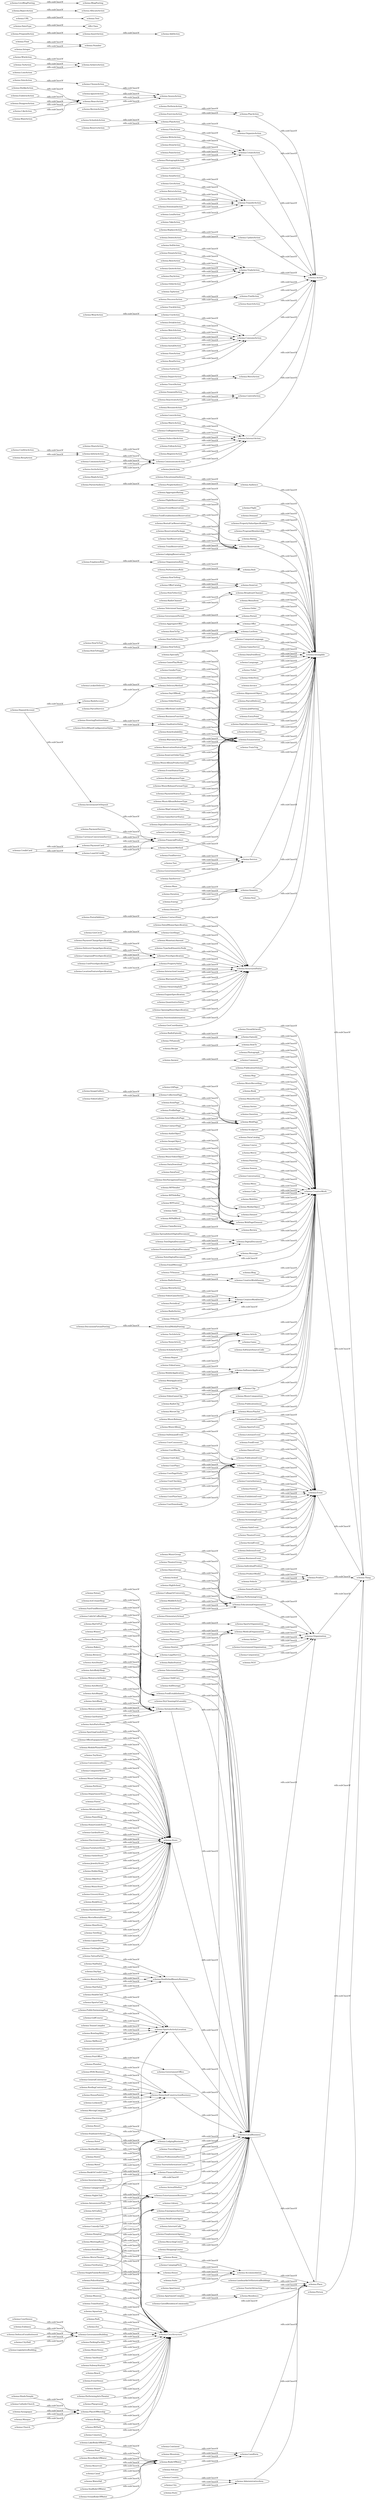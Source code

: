 digraph ar2dtool_diagram { 
rankdir=LR;
size="1000"
	"schema:LegislativeBuilding" -> "schema:GovernmentBuilding" [ label = "rdfs:subClassOf" ];
	"schema:MovieTheater" -> "schema:EntertainmentBusiness" [ label = "rdfs:subClassOf" ];
	"schema:MovieTheater" -> "schema:CivicStructure" [ label = "rdfs:subClassOf" ];
	"schema:TrainTrip" -> "schema:Intangible" [ label = "rdfs:subClassOf" ];
	"schema:LakeBodyOfWater" -> "schema:BodyOfWater" [ label = "rdfs:subClassOf" ];
	"schema:SearchResultsPage" -> "schema:WebPage" [ label = "rdfs:subClassOf" ];
	"schema:House" -> "schema:Accommodation" [ label = "rdfs:subClassOf" ];
	"schema:MusicVideoObject" -> "schema:MediaObject" [ label = "rdfs:subClassOf" ];
	"schema:LocationFeatureSpecification" -> "schema:PropertyValue" [ label = "rdfs:subClassOf" ];
	"schema:UserPlays" -> "schema:UserInteraction" [ label = "rdfs:subClassOf" ];
	"schema:Pond" -> "schema:BodyOfWater" [ label = "rdfs:subClassOf" ];
	"schema:ItemAvailability" -> "schema:Enumeration" [ label = "rdfs:subClassOf" ];
	"schema:Seat" -> "schema:Intangible" [ label = "rdfs:subClassOf" ];
	"schema:Dataset" -> "schema:CreativeWork" [ label = "rdfs:subClassOf" ];
	"schema:Zoo" -> "schema:CivicStructure" [ label = "rdfs:subClassOf" ];
	"schema:Notary" -> "schema:LegalService" [ label = "rdfs:subClassOf" ];
	"schema:MusicEvent" -> "schema:Event" [ label = "rdfs:subClassOf" ];
	"schema:LeaveAction" -> "schema:InteractAction" [ label = "rdfs:subClassOf" ];
	"schema:PerformAction" -> "schema:PlayAction" [ label = "rdfs:subClassOf" ];
	"schema:Table" -> "schema:WebPageElement" [ label = "rdfs:subClassOf" ];
	"schema:CafeOrCoffeeShop" -> "schema:FoodEstablishment" [ label = "rdfs:subClassOf" ];
	"schema:ClaimReview" -> "schema:Review" [ label = "rdfs:subClassOf" ];
	"schema:BikeStore" -> "schema:Store" [ label = "rdfs:subClassOf" ];
	"schema:TennisComplex" -> "schema:SportsActivityLocation" [ label = "rdfs:subClassOf" ];
	"schema:ScheduleAction" -> "schema:PlanAction" [ label = "rdfs:subClassOf" ];
	"schema:Distance" -> "schema:Quantity" [ label = "rdfs:subClassOf" ];
	"schema:Taxi" -> "schema:Service" [ label = "rdfs:subClassOf" ];
	"schema:DislikeAction" -> "schema:ReactAction" [ label = "rdfs:subClassOf" ];
	"schema:MusicStore" -> "schema:Store" [ label = "rdfs:subClassOf" ];
	"schema:BowlingAlley" -> "schema:SportsActivityLocation" [ label = "rdfs:subClassOf" ];
	"schema:TravelAgency" -> "schema:LocalBusiness" [ label = "rdfs:subClassOf" ];
	"schema:DigitalDocument" -> "schema:CreativeWork" [ label = "rdfs:subClassOf" ];
	"schema:IndividualProduct" -> "schema:Product" [ label = "rdfs:subClassOf" ];
	"schema:Message" -> "schema:CreativeWork" [ label = "rdfs:subClassOf" ];
	"schema:Blog" -> "schema:CreativeWork" [ label = "rdfs:subClassOf" ];
	"schema:AutoBodyShop" -> "schema:AutomotiveBusiness" [ label = "rdfs:subClassOf" ];
	"schema:OrganizeAction" -> "schema:Action" [ label = "rdfs:subClassOf" ];
	"schema:WinAction" -> "schema:AchieveAction" [ label = "rdfs:subClassOf" ];
	"schema:CourseInstance" -> "schema:Event" [ label = "rdfs:subClassOf" ];
	"schema:GovernmentOffice" -> "schema:LocalBusiness" [ label = "rdfs:subClassOf" ];
	"schema:RadioSeason" -> "schema:CreativeWorkSeason" [ label = "rdfs:subClassOf" ];
	"schema:FilmAction" -> "schema:CreateAction" [ label = "rdfs:subClassOf" ];
	"schema:FoodEstablishment" -> "schema:LocalBusiness" [ label = "rdfs:subClassOf" ];
	"schema:Festival" -> "schema:Event" [ label = "rdfs:subClassOf" ];
	"schema:GroceryStore" -> "schema:Store" [ label = "rdfs:subClassOf" ];
	"schema:WarrantyScope" -> "schema:Enumeration" [ label = "rdfs:subClassOf" ];
	"schema:PropertyValue" -> "schema:StructuredValue" [ label = "rdfs:subClassOf" ];
	"schema:BookStore" -> "schema:Store" [ label = "rdfs:subClassOf" ];
	"schema:ReservationStatusType" -> "schema:Enumeration" [ label = "rdfs:subClassOf" ];
	"schema:Quantity" -> "schema:Intangible" [ label = "rdfs:subClassOf" ];
	"schema:HowToTool" -> "schema:HowToItem" [ label = "rdfs:subClassOf" ];
	"schema:Flight" -> "schema:Intangible" [ label = "rdfs:subClassOf" ];
	"schema:HealthAndBeautyBusiness" -> "schema:LocalBusiness" [ label = "rdfs:subClassOf" ];
	"schema:GovernmentService" -> "schema:Service" [ label = "rdfs:subClassOf" ];
	"schema:ContactPage" -> "schema:WebPage" [ label = "rdfs:subClassOf" ];
	"schema:MotorcycleDealer" -> "schema:AutomotiveBusiness" [ label = "rdfs:subClassOf" ];
	"schema:VideoGameSeries" -> "schema:CreativeWorkSeries" [ label = "rdfs:subClassOf" ];
	"schema:Demand" -> "schema:Intangible" [ label = "rdfs:subClassOf" ];
	"schema:Church" -> "schema:PlaceOfWorship" [ label = "rdfs:subClassOf" ];
	"schema:TakeAction" -> "schema:TransferAction" [ label = "rdfs:subClassOf" ];
	"schema:TransferAction" -> "schema:Action" [ label = "rdfs:subClassOf" ];
	"schema:InviteAction" -> "schema:CommunicateAction" [ label = "rdfs:subClassOf" ];
	"schema:ScholarlyArticle" -> "schema:Article" [ label = "rdfs:subClassOf" ];
	"schema:Organization" -> "schema:Thing" [ label = "rdfs:subClassOf" ];
	"schema:WPAdBlock" -> "schema:WebPageElement" [ label = "rdfs:subClassOf" ];
	"schema:DatedMoneySpecification" -> "schema:StructuredValue" [ label = "rdfs:subClassOf" ];
	"schema:ItemListOrderType" -> "schema:Enumeration" [ label = "rdfs:subClassOf" ];
	"schema:HinduTemple" -> "schema:PlaceOfWorship" [ label = "rdfs:subClassOf" ];
	"schema:PerformingGroup" -> "schema:Organization" [ label = "rdfs:subClassOf" ];
	"schema:HardwareStore" -> "schema:Store" [ label = "rdfs:subClassOf" ];
	"schema:MediaObject" -> "schema:CreativeWork" [ label = "rdfs:subClassOf" ];
	"schema:RiverBodyOfWater" -> "schema:BodyOfWater" [ label = "rdfs:subClassOf" ];
	"schema:PropertyValueSpecification" -> "schema:Intangible" [ label = "rdfs:subClassOf" ];
	"schema:WearAction" -> "schema:UseAction" [ label = "rdfs:subClassOf" ];
	"schema:ExhibitionEvent" -> "schema:Event" [ label = "rdfs:subClassOf" ];
	"schema:AutoRental" -> "schema:AutomotiveBusiness" [ label = "rdfs:subClassOf" ];
	"schema:WriteAction" -> "schema:CreateAction" [ label = "rdfs:subClassOf" ];
	"schema:SoftwareSourceCode" -> "schema:CreativeWork" [ label = "rdfs:subClassOf" ];
	"schema:HairSalon" -> "schema:HealthAndBeautyBusiness" [ label = "rdfs:subClassOf" ];
	"schema:ChildrensEvent" -> "schema:Event" [ label = "rdfs:subClassOf" ];
	"schema:Game" -> "schema:CreativeWork" [ label = "rdfs:subClassOf" ];
	"schema:TouristInformationCenter" -> "schema:LocalBusiness" [ label = "rdfs:subClassOf" ];
	"schema:VisualArtsEvent" -> "schema:Event" [ label = "rdfs:subClassOf" ];
	"schema:ParcelService" -> "schema:DeliveryMethod" [ label = "rdfs:subClassOf" ];
	"schema:ProgramMembership" -> "schema:Intangible" [ label = "rdfs:subClassOf" ];
	"schema:ScreeningEvent" -> "schema:Event" [ label = "rdfs:subClassOf" ];
	"schema:WebPageElement" -> "schema:CreativeWork" [ label = "rdfs:subClassOf" ];
	"schema:ParkingFacility" -> "schema:CivicStructure" [ label = "rdfs:subClassOf" ];
	"schema:MusicAlbumProductionType" -> "schema:Enumeration" [ label = "rdfs:subClassOf" ];
	"schema:MovieRentalStore" -> "schema:Store" [ label = "rdfs:subClassOf" ];
	"schema:ReplaceAction" -> "schema:UpdateAction" [ label = "rdfs:subClassOf" ];
	"schema:PlanAction" -> "schema:OrganizeAction" [ label = "rdfs:subClassOf" ];
	"schema:DataDownload" -> "schema:MediaObject" [ label = "rdfs:subClassOf" ];
	"schema:HVACBusiness" -> "schema:HomeAndConstructionBusiness" [ label = "rdfs:subClassOf" ];
	"schema:Periodical" -> "schema:CreativeWorkSeries" [ label = "rdfs:subClassOf" ];
	"schema:InvestmentOrDeposit" -> "schema:FinancialProduct" [ label = "rdfs:subClassOf" ];
	"schema:UserPageVisits" -> "schema:UserInteraction" [ label = "rdfs:subClassOf" ];
	"schema:AggregateRating" -> "schema:Rating" [ label = "rdfs:subClassOf" ];
	"schema:HotelRoom" -> "schema:Room" [ label = "rdfs:subClassOf" ];
	"schema:AmusementPark" -> "schema:EntertainmentBusiness" [ label = "rdfs:subClassOf" ];
	"schema:EventStatusType" -> "schema:Enumeration" [ label = "rdfs:subClassOf" ];
	"schema:TipAction" -> "schema:TradeAction" [ label = "rdfs:subClassOf" ];
	"schema:RsvpResponseType" -> "schema:Enumeration" [ label = "rdfs:subClassOf" ];
	"schema:LockerDelivery" -> "schema:DeliveryMethod" [ label = "rdfs:subClassOf" ];
	"schema:Float" -> "schema:Number" [ label = "rdfs:subClassOf" ];
	"schema:SearchAction" -> "schema:Action" [ label = "rdfs:subClassOf" ];
	"schema:SiteNavigationElement" -> "schema:WebPageElement" [ label = "rdfs:subClassOf" ];
	"schema:ShoeStore" -> "schema:Store" [ label = "rdfs:subClassOf" ];
	"schema:HowToSupply" -> "schema:HowToItem" [ label = "rdfs:subClassOf" ];
	"schema:FireStation" -> "schema:EmergencyService" [ label = "rdfs:subClassOf" ];
	"schema:FireStation" -> "schema:CivicStructure" [ label = "rdfs:subClassOf" ];
	"schema:MusicReleaseFormatType" -> "schema:Enumeration" [ label = "rdfs:subClassOf" ];
	"schema:PeopleAudience" -> "schema:Audience" [ label = "rdfs:subClassOf" ];
	"schema:Reservoir" -> "schema:BodyOfWater" [ label = "rdfs:subClassOf" ];
	"schema:Motel" -> "schema:LodgingBusiness" [ label = "rdfs:subClassOf" ];
	"schema:HealthClub" -> "schema:SportsActivityLocation" [ label = "rdfs:subClassOf" ];
	"schema:HealthClub" -> "schema:HealthAndBeautyBusiness" [ label = "rdfs:subClassOf" ];
	"schema:StadiumOrArena" -> "schema:SportsActivityLocation" [ label = "rdfs:subClassOf" ];
	"schema:StadiumOrArena" -> "schema:CivicStructure" [ label = "rdfs:subClassOf" ];
	"schema:MusicComposition" -> "schema:CreativeWork" [ label = "rdfs:subClassOf" ];
	"schema:LocalBusiness" -> "schema:Place" [ label = "rdfs:subClassOf" ];
	"schema:LocalBusiness" -> "schema:Organization" [ label = "rdfs:subClassOf" ];
	"schema:PublicationIssue" -> "schema:CreativeWork" [ label = "rdfs:subClassOf" ];
	"schema:DiscoverAction" -> "schema:FindAction" [ label = "rdfs:subClassOf" ];
	"schema:RentalCarReservation" -> "schema:Reservation" [ label = "rdfs:subClassOf" ];
	"schema:DrinkAction" -> "schema:ConsumeAction" [ label = "rdfs:subClassOf" ];
	"schema:Enumeration" -> "schema:Intangible" [ label = "rdfs:subClassOf" ];
	"schema:PaymentStatusType" -> "schema:Enumeration" [ label = "rdfs:subClassOf" ];
	"schema:HowToStep" -> "schema:ItemList" [ label = "rdfs:subClassOf" ];
	"schema:MovieClip" -> "schema:Clip" [ label = "rdfs:subClassOf" ];
	"schema:CivicStructure" -> "schema:Place" [ label = "rdfs:subClassOf" ];
	"schema:AutoRepair" -> "schema:AutomotiveBusiness" [ label = "rdfs:subClassOf" ];
	"schema:WebPage" -> "schema:CreativeWork" [ label = "rdfs:subClassOf" ];
	"schema:VisualArtwork" -> "schema:CreativeWork" [ label = "rdfs:subClassOf" ];
	"schema:MeetingRoom" -> "schema:Room" [ label = "rdfs:subClassOf" ];
	"schema:DepartAction" -> "schema:MoveAction" [ label = "rdfs:subClassOf" ];
	"schema:BarOrPub" -> "schema:FoodEstablishment" [ label = "rdfs:subClassOf" ];
	"schema:RealEstateAgent" -> "schema:LocalBusiness" [ label = "rdfs:subClassOf" ];
	"schema:GatedResidenceCommunity" -> "schema:Residence" [ label = "rdfs:subClassOf" ];
	"schema:ReservationPackage" -> "schema:Reservation" [ label = "rdfs:subClassOf" ];
	"schema:MusicVenue" -> "schema:CivicStructure" [ label = "rdfs:subClassOf" ];
	"schema:CreativeWorkSeries" -> "schema:CreativeWork" [ label = "rdfs:subClassOf" ];
	"schema:AutoPartsStore" -> "schema:Store" [ label = "rdfs:subClassOf" ];
	"schema:AutoPartsStore" -> "schema:AutomotiveBusiness" [ label = "rdfs:subClassOf" ];
	"schema:ArtGallery" -> "schema:EntertainmentBusiness" [ label = "rdfs:subClassOf" ];
	"schema:Preschool" -> "schema:EducationalOrganization" [ label = "rdfs:subClassOf" ];
	"schema:RadioChannel" -> "schema:BroadcastChannel" [ label = "rdfs:subClassOf" ];
	"schema:MenuItem" -> "schema:Intangible" [ label = "rdfs:subClassOf" ];
	"schema:SuspendAction" -> "schema:ControlAction" [ label = "rdfs:subClassOf" ];
	"schema:Resort" -> "schema:LodgingBusiness" [ label = "rdfs:subClassOf" ];
	"schema:TelevisionChannel" -> "schema:BroadcastChannel" [ label = "rdfs:subClassOf" ];
	"schema:Order" -> "schema:Intangible" [ label = "rdfs:subClassOf" ];
	"schema:TaxiStand" -> "schema:CivicStructure" [ label = "rdfs:subClassOf" ];
	"schema:Service" -> "schema:Intangible" [ label = "rdfs:subClassOf" ];
	"schema:DisagreeAction" -> "schema:ReactAction" [ label = "rdfs:subClassOf" ];
	"schema:Intangible" -> "schema:Thing" [ label = "rdfs:subClassOf" ];
	"schema:ElementarySchool" -> "schema:EducationalOrganization" [ label = "rdfs:subClassOf" ];
	"schema:PostalAddress" -> "schema:ContactPoint" [ label = "rdfs:subClassOf" ];
	"schema:Person" -> "schema:Thing" [ label = "rdfs:subClassOf" ];
	"schema:ControlAction" -> "schema:Action" [ label = "rdfs:subClassOf" ];
	"schema:Accommodation" -> "schema:Place" [ label = "rdfs:subClassOf" ];
	"schema:RoofingContractor" -> "schema:HomeAndConstructionBusiness" [ label = "rdfs:subClassOf" ];
	"schema:Courthouse" -> "schema:GovernmentBuilding" [ label = "rdfs:subClassOf" ];
	"schema:MusicAlbumReleaseType" -> "schema:Enumeration" [ label = "rdfs:subClassOf" ];
	"schema:WatchAction" -> "schema:ConsumeAction" [ label = "rdfs:subClassOf" ];
	"schema:Hospital" -> "schema:MedicalOrganization" [ label = "rdfs:subClassOf" ];
	"schema:Hospital" -> "schema:EmergencyService" [ label = "rdfs:subClassOf" ];
	"schema:Hospital" -> "schema:CivicStructure" [ label = "rdfs:subClassOf" ];
	"schema:DiscussionForumPosting" -> "schema:SocialMediaPosting" [ label = "rdfs:subClassOf" ];
	"schema:FindAction" -> "schema:Action" [ label = "rdfs:subClassOf" ];
	"schema:ComputerStore" -> "schema:Store" [ label = "rdfs:subClassOf" ];
	"schema:UpdateAction" -> "schema:Action" [ label = "rdfs:subClassOf" ];
	"schema:SendAction" -> "schema:TransferAction" [ label = "rdfs:subClassOf" ];
	"schema:MusicAlbum" -> "schema:MusicPlaylist" [ label = "rdfs:subClassOf" ];
	"schema:Embassy" -> "schema:GovernmentBuilding" [ label = "rdfs:subClassOf" ];
	"schema:FinancialService" -> "schema:LocalBusiness" [ label = "rdfs:subClassOf" ];
	"schema:Integer" -> "schema:Number" [ label = "rdfs:subClassOf" ];
	"schema:UserCheckins" -> "schema:UserInteraction" [ label = "rdfs:subClassOf" ];
	"schema:Episode" -> "schema:CreativeWork" [ label = "rdfs:subClassOf" ];
	"schema:ProductModel" -> "schema:Product" [ label = "rdfs:subClassOf" ];
	"schema:MonetaryAmount" -> "schema:StructuredValue" [ label = "rdfs:subClassOf" ];
	"schema:Vehicle" -> "schema:Product" [ label = "rdfs:subClassOf" ];
	"schema:MensClothingStore" -> "schema:Store" [ label = "rdfs:subClassOf" ];
	"schema:TaxiReservation" -> "schema:Reservation" [ label = "rdfs:subClassOf" ];
	"schema:TypeAndQuantityNode" -> "schema:StructuredValue" [ label = "rdfs:subClassOf" ];
	"schema:Pharmacy" -> "schema:MedicalOrganization" [ label = "rdfs:subClassOf" ];
	"schema:Photograph" -> "schema:CreativeWork" [ label = "rdfs:subClassOf" ];
	"schema:Airline" -> "schema:Organization" [ label = "rdfs:subClassOf" ];
	"schema:SellAction" -> "schema:TradeAction" [ label = "rdfs:subClassOf" ];
	"schema:MapCategoryType" -> "schema:Enumeration" [ label = "rdfs:subClassOf" ];
	"schema:HousePainter" -> "schema:HomeAndConstructionBusiness" [ label = "rdfs:subClassOf" ];
	"schema:GameServerStatus" -> "schema:Enumeration" [ label = "rdfs:subClassOf" ];
	"schema:SubwayStation" -> "schema:CivicStructure" [ label = "rdfs:subClassOf" ];
	"schema:PetStore" -> "schema:Store" [ label = "rdfs:subClassOf" ];
	"schema:GiveAction" -> "schema:TransferAction" [ label = "rdfs:subClassOf" ];
	"schema:RadioEpisode" -> "schema:Episode" [ label = "rdfs:subClassOf" ];
	"schema:ApartmentComplex" -> "schema:Residence" [ label = "rdfs:subClassOf" ];
	"schema:ListenAction" -> "schema:ConsumeAction" [ label = "rdfs:subClassOf" ];
	"schema:Winery" -> "schema:FoodEstablishment" [ label = "rdfs:subClassOf" ];
	"schema:GeoCircle" -> "schema:GeoShape" [ label = "rdfs:subClassOf" ];
	"schema:EmailMessage" -> "schema:Message" [ label = "rdfs:subClassOf" ];
	"schema:GovernmentPermit" -> "schema:Permit" [ label = "rdfs:subClassOf" ];
	"schema:InstallAction" -> "schema:ConsumeAction" [ label = "rdfs:subClassOf" ];
	"schema:OrganizationRole" -> "schema:Role" [ label = "rdfs:subClassOf" ];
	"schema:DeactivateAction" -> "schema:ControlAction" [ label = "rdfs:subClassOf" ];
	"schema:Offer" -> "schema:Intangible" [ label = "rdfs:subClassOf" ];
	"schema:Suite" -> "schema:Accommodation" [ label = "rdfs:subClassOf" ];
	"schema:Casino" -> "schema:EntertainmentBusiness" [ label = "rdfs:subClassOf" ];
	"schema:DepartmentStore" -> "schema:Store" [ label = "rdfs:subClassOf" ];
	"schema:AutoWash" -> "schema:AutomotiveBusiness" [ label = "rdfs:subClassOf" ];
	"schema:Florist" -> "schema:Store" [ label = "rdfs:subClassOf" ];
	"schema:WholesaleStore" -> "schema:Store" [ label = "rdfs:subClassOf" ];
	"schema:LikeAction" -> "schema:ReactAction" [ label = "rdfs:subClassOf" ];
	"schema:Beach" -> "schema:CivicStructure" [ label = "rdfs:subClassOf" ];
	"schema:IgnoreAction" -> "schema:AssessAction" [ label = "rdfs:subClassOf" ];
	"schema:Reservation" -> "schema:Intangible" [ label = "rdfs:subClassOf" ];
	"schema:EventVenue" -> "schema:CivicStructure" [ label = "rdfs:subClassOf" ];
	"schema:Restaurant" -> "schema:FoodEstablishment" [ label = "rdfs:subClassOf" ];
	"schema:MusicPlaylist" -> "schema:CreativeWork" [ label = "rdfs:subClassOf" ];
	"schema:HomeGoodsStore" -> "schema:Store" [ label = "rdfs:subClassOf" ];
	"schema:Article" -> "schema:CreativeWork" [ label = "rdfs:subClassOf" ];
	"schema:ExerciseAction" -> "schema:PlayAction" [ label = "rdfs:subClassOf" ];
	"schema:TaxiService" -> "schema:Service" [ label = "rdfs:subClassOf" ];
	"schema:ReturnAction" -> "schema:TransferAction" [ label = "rdfs:subClassOf" ];
	"schema:Continent" -> "schema:Landform" [ label = "rdfs:subClassOf" ];
	"schema:ReceiveAction" -> "schema:TransferAction" [ label = "rdfs:subClassOf" ];
	"schema:PaymentService" -> "schema:FinancialProduct" [ label = "rdfs:subClassOf" ];
	"schema:TattooParlor" -> "schema:HealthAndBeautyBusiness" [ label = "rdfs:subClassOf" ];
	"schema:PlaceOfWorship" -> "schema:CivicStructure" [ label = "rdfs:subClassOf" ];
	"schema:AggregateOffer" -> "schema:Offer" [ label = "rdfs:subClassOf" ];
	"schema:CollectionPage" -> "schema:WebPage" [ label = "rdfs:subClassOf" ];
	"schema:HowTo" -> "schema:CreativeWork" [ label = "rdfs:subClassOf" ];
	"schema:MobileApplication" -> "schema:SoftwareApplication" [ label = "rdfs:subClassOf" ];
	"schema:InsertAction" -> "schema:AddAction" [ label = "rdfs:subClassOf" ];
	"schema:DefenceEstablishment" -> "schema:GovernmentBuilding" [ label = "rdfs:subClassOf" ];
	"schema:Hotel" -> "schema:LodgingBusiness" [ label = "rdfs:subClassOf" ];
	"schema:School" -> "schema:EducationalOrganization" [ label = "rdfs:subClassOf" ];
	"schema:Comment" -> "schema:CreativeWork" [ label = "rdfs:subClassOf" ];
	"schema:DrawAction" -> "schema:CreateAction" [ label = "rdfs:subClassOf" ];
	"schema:WPHeader" -> "schema:WebPageElement" [ label = "rdfs:subClassOf" ];
	"schema:ReplyAction" -> "schema:CommunicateAction" [ label = "rdfs:subClassOf" ];
	"schema:ReactAction" -> "schema:AssessAction" [ label = "rdfs:subClassOf" ];
	"schema:ContactPoint" -> "schema:StructuredValue" [ label = "rdfs:subClassOf" ];
	"schema:QualitativeValue" -> "schema:Enumeration" [ label = "rdfs:subClassOf" ];
	"schema:PublicationVolume" -> "schema:CreativeWork" [ label = "rdfs:subClassOf" ];
	"schema:InteractAction" -> "schema:Action" [ label = "rdfs:subClassOf" ];
	"schema:Map" -> "schema:CreativeWork" [ label = "rdfs:subClassOf" ];
	"schema:DriveWheelConfigurationValue" -> "schema:QualitativeValue" [ label = "rdfs:subClassOf" ];
	"schema:AdministrativeArea" -> "schema:Place" [ label = "rdfs:subClassOf" ];
	"schema:InteractionCounter" -> "schema:StructuredValue" [ label = "rdfs:subClassOf" ];
	"schema:Airport" -> "schema:CivicStructure" [ label = "rdfs:subClassOf" ];
	"schema:Review" -> "schema:CreativeWork" [ label = "rdfs:subClassOf" ];
	"schema:Crematorium" -> "schema:CivicStructure" [ label = "rdfs:subClassOf" ];
	"schema:ViewAction" -> "schema:ConsumeAction" [ label = "rdfs:subClassOf" ];
	"schema:MedicalOrganization" -> "schema:Organization" [ label = "rdfs:subClassOf" ];
	"schema:PrependAction" -> "schema:InsertAction" [ label = "rdfs:subClassOf" ];
	"schema:Mountain" -> "schema:Landform" [ label = "rdfs:subClassOf" ];
	"schema:DataType" -> "rdfs:Class" [ label = "rdfs:subClassOf" ];
	"schema:TravelAction" -> "schema:MoveAction" [ label = "rdfs:subClassOf" ];
	"schema:TrainStation" -> "schema:CivicStructure" [ label = "rdfs:subClassOf" ];
	"schema:Dentist" -> "schema:MedicalOrganization" [ label = "rdfs:subClassOf" ];
	"schema:Dentist" -> "schema:LocalBusiness" [ label = "rdfs:subClassOf" ];
	"schema:ParentAudience" -> "schema:PeopleAudience" [ label = "rdfs:subClassOf" ];
	"schema:PostOffice" -> "schema:GovernmentOffice" [ label = "rdfs:subClassOf" ];
	"schema:MusicRecording" -> "schema:CreativeWork" [ label = "rdfs:subClassOf" ];
	"schema:SkiResort" -> "schema:SportsActivityLocation" [ label = "rdfs:subClassOf" ];
	"schema:ComputerLanguage" -> "schema:Intangible" [ label = "rdfs:subClassOf" ];
	"schema:Volcano" -> "schema:Landform" [ label = "rdfs:subClassOf" ];
	"schema:PaintAction" -> "schema:CreateAction" [ label = "rdfs:subClassOf" ];
	"schema:GeneralContractor" -> "schema:HomeAndConstructionBusiness" [ label = "rdfs:subClassOf" ];
	"schema:GameServer" -> "schema:Intangible" [ label = "rdfs:subClassOf" ];
	"schema:GovernmentOrganization" -> "schema:Organization" [ label = "rdfs:subClassOf" ];
	"schema:PerformingArtsTheater" -> "schema:CivicStructure" [ label = "rdfs:subClassOf" ];
	"schema:DataFeedItem" -> "schema:Intangible" [ label = "rdfs:subClassOf" ];
	"schema:UseAction" -> "schema:ConsumeAction" [ label = "rdfs:subClassOf" ];
	"schema:WPSideBar" -> "schema:WebPageElement" [ label = "rdfs:subClassOf" ];
	"schema:EducationalAudience" -> "schema:Audience" [ label = "rdfs:subClassOf" ];
	"schema:InsuranceAgency" -> "schema:FinancialService" [ label = "rdfs:subClassOf" ];
	"schema:InternetCafe" -> "schema:LocalBusiness" [ label = "rdfs:subClassOf" ];
	"schema:Role" -> "schema:Intangible" [ label = "rdfs:subClassOf" ];
	"schema:HowToItem" -> "schema:ListItem" [ label = "rdfs:subClassOf" ];
	"schema:URL" -> "schema:Text" [ label = "rdfs:subClassOf" ];
	"schema:PresentationDigitalDocument" -> "schema:DigitalDocument" [ label = "rdfs:subClassOf" ];
	"schema:ShareAction" -> "schema:CommunicateAction" [ label = "rdfs:subClassOf" ];
	"schema:Book" -> "schema:CreativeWork" [ label = "rdfs:subClassOf" ];
	"schema:MenuSection" -> "schema:CreativeWork" [ label = "rdfs:subClassOf" ];
	"schema:WarrantyPromise" -> "schema:StructuredValue" [ label = "rdfs:subClassOf" ];
	"schema:ExerciseGym" -> "schema:SportsActivityLocation" [ label = "rdfs:subClassOf" ];
	"schema:OfferCatalog" -> "schema:ItemList" [ label = "rdfs:subClassOf" ];
	"schema:Series" -> "schema:CreativeWork" [ label = "rdfs:subClassOf" ];
	"schema:ReadAction" -> "schema:ConsumeAction" [ label = "rdfs:subClassOf" ];
	"schema:BedAndBreakfast" -> "schema:LodgingBusiness" [ label = "rdfs:subClassOf" ];
	"schema:GardenStore" -> "schema:Store" [ label = "rdfs:subClassOf" ];
	"schema:BroadcastChannel" -> "schema:Intangible" [ label = "rdfs:subClassOf" ];
	"schema:DepositAccount" -> "schema:InvestmentOrDeposit" [ label = "rdfs:subClassOf" ];
	"schema:DepositAccount" -> "schema:BankAccount" [ label = "rdfs:subClassOf" ];
	"schema:Landform" -> "schema:Place" [ label = "rdfs:subClassOf" ];
	"schema:CityHall" -> "schema:GovernmentBuilding" [ label = "rdfs:subClassOf" ];
	"schema:SoftwareApplication" -> "schema:CreativeWork" [ label = "rdfs:subClassOf" ];
	"schema:Clip" -> "schema:CreativeWork" [ label = "rdfs:subClassOf" ];
	"schema:Country" -> "schema:AdministrativeArea" [ label = "rdfs:subClassOf" ];
	"schema:CatholicChurch" -> "schema:PlaceOfWorship" [ label = "rdfs:subClassOf" ];
	"schema:ResumeAction" -> "schema:ControlAction" [ label = "rdfs:subClassOf" ];
	"schema:Synagogue" -> "schema:PlaceOfWorship" [ label = "rdfs:subClassOf" ];
	"schema:Question" -> "schema:CreativeWork" [ label = "rdfs:subClassOf" ];
	"schema:PerformanceRole" -> "schema:Role" [ label = "rdfs:subClassOf" ];
	"schema:CurrencyConversionService" -> "schema:FinancialProduct" [ label = "rdfs:subClassOf" ];
	"schema:EatAction" -> "schema:ConsumeAction" [ label = "rdfs:subClassOf" ];
	"schema:Language" -> "schema:Intangible" [ label = "rdfs:subClassOf" ];
	"schema:ElectronicsStore" -> "schema:Store" [ label = "rdfs:subClassOf" ];
	"schema:Place" -> "schema:Thing" [ label = "rdfs:subClassOf" ];
	"schema:SaleEvent" -> "schema:Event" [ label = "rdfs:subClassOf" ];
	"schema:PublicationEvent" -> "schema:Event" [ label = "rdfs:subClassOf" ];
	"schema:EmploymentAgency" -> "schema:LocalBusiness" [ label = "rdfs:subClassOf" ];
	"schema:WebApplication" -> "schema:SoftwareApplication" [ label = "rdfs:subClassOf" ];
	"schema:ItemPage" -> "schema:WebPage" [ label = "rdfs:subClassOf" ];
	"schema:DeleteAction" -> "schema:UpdateAction" [ label = "rdfs:subClassOf" ];
	"schema:PlayAction" -> "schema:Action" [ label = "rdfs:subClassOf" ];
	"schema:Ticket" -> "schema:Intangible" [ label = "rdfs:subClassOf" ];
	"schema:Locksmith" -> "schema:HomeAndConstructionBusiness" [ label = "rdfs:subClassOf" ];
	"schema:MovingCompany" -> "schema:HomeAndConstructionBusiness" [ label = "rdfs:subClassOf" ];
	"schema:NoteDigitalDocument" -> "schema:DigitalDocument" [ label = "rdfs:subClassOf" ];
	"schema:DigitalDocumentPermissionType" -> "schema:Enumeration" [ label = "rdfs:subClassOf" ];
	"schema:Mass" -> "schema:Quantity" [ label = "rdfs:subClassOf" ];
	"schema:ConfirmAction" -> "schema:InformAction" [ label = "rdfs:subClassOf" ];
	"schema:ContactPointOption" -> "schema:Enumeration" [ label = "rdfs:subClassOf" ];
	"schema:Specialty" -> "schema:Enumeration" [ label = "rdfs:subClassOf" ];
	"schema:GamePlayMode" -> "schema:Enumeration" [ label = "rdfs:subClassOf" ];
	"schema:PoliceStation" -> "schema:EmergencyService" [ label = "rdfs:subClassOf" ];
	"schema:PoliceStation" -> "schema:CivicStructure" [ label = "rdfs:subClassOf" ];
	"schema:Canal" -> "schema:BodyOfWater" [ label = "rdfs:subClassOf" ];
	"schema:UserTweets" -> "schema:UserInteraction" [ label = "rdfs:subClassOf" ];
	"schema:TheaterEvent" -> "schema:Event" [ label = "rdfs:subClassOf" ];
	"schema:VoteAction" -> "schema:ChooseAction" [ label = "rdfs:subClassOf" ];
	"schema:MotorcycleRepair" -> "schema:AutomotiveBusiness" [ label = "rdfs:subClassOf" ];
	"schema:CreativeWorkSeason" -> "schema:CreativeWork" [ label = "rdfs:subClassOf" ];
	"schema:ItemList" -> "schema:Intangible" [ label = "rdfs:subClassOf" ];
	"schema:SocialEvent" -> "schema:Event" [ label = "rdfs:subClassOf" ];
	"schema:OrderItem" -> "schema:Intangible" [ label = "rdfs:subClassOf" ];
	"schema:FurnitureStore" -> "schema:Store" [ label = "rdfs:subClassOf" ];
	"schema:Duration" -> "schema:Quantity" [ label = "rdfs:subClassOf" ];
	"schema:PhotographAction" -> "schema:CreateAction" [ label = "rdfs:subClassOf" ];
	"schema:PriceSpecification" -> "schema:StructuredValue" [ label = "rdfs:subClassOf" ];
	"schema:HowToSection" -> "schema:ItemList" [ label = "rdfs:subClassOf" ];
	"schema:TVClip" -> "schema:Clip" [ label = "rdfs:subClassOf" ];
	"schema:SportsTeam" -> "schema:SportsOrganization" [ label = "rdfs:subClassOf" ];
	"schema:UserPlusOnes" -> "schema:UserInteraction" [ label = "rdfs:subClassOf" ];
	"schema:TrainReservation" -> "schema:Reservation" [ label = "rdfs:subClassOf" ];
	"schema:OnDemandEvent" -> "schema:PublicationEvent" [ label = "rdfs:subClassOf" ];
	"schema:Corporation" -> "schema:Organization" [ label = "rdfs:subClassOf" ];
	"schema:OutletStore" -> "schema:Store" [ label = "rdfs:subClassOf" ];
	"schema:BodyOfWater" -> "schema:Landform" [ label = "rdfs:subClassOf" ];
	"schema:GovernmentBuilding" -> "schema:CivicStructure" [ label = "rdfs:subClassOf" ];
	"schema:DeliveryMethod" -> "schema:Enumeration" [ label = "rdfs:subClassOf" ];
	"schema:JewelryStore" -> "schema:Store" [ label = "rdfs:subClassOf" ];
	"schema:Sculpture" -> "schema:CreativeWork" [ label = "rdfs:subClassOf" ];
	"schema:BankOrCreditUnion" -> "schema:FinancialService" [ label = "rdfs:subClassOf" ];
	"schema:HobbyShop" -> "schema:Store" [ label = "rdfs:subClassOf" ];
	"schema:WantAction" -> "schema:ReactAction" [ label = "rdfs:subClassOf" ];
	"schema:Event" -> "schema:Thing" [ label = "rdfs:subClassOf" ];
	"schema:DeliveryEvent" -> "schema:Event" [ label = "rdfs:subClassOf" ];
	"schema:RsvpAction" -> "schema:InformAction" [ label = "rdfs:subClassOf" ];
	"schema:TireShop" -> "schema:Store" [ label = "rdfs:subClassOf" ];
	"schema:DataCatalog" -> "schema:CreativeWork" [ label = "rdfs:subClassOf" ];
	"schema:TVEpisode" -> "schema:Episode" [ label = "rdfs:subClassOf" ];
	"schema:DonateAction" -> "schema:TradeAction" [ label = "rdfs:subClassOf" ];
	"schema:Electrician" -> "schema:HomeAndConstructionBusiness" [ label = "rdfs:subClassOf" ];
	"schema:Invoice" -> "schema:Intangible" [ label = "rdfs:subClassOf" ];
	"schema:GenderType" -> "schema:Enumeration" [ label = "rdfs:subClassOf" ];
	"schema:Campground" -> "schema:LodgingBusiness" [ label = "rdfs:subClassOf" ];
	"schema:Campground" -> "schema:CivicStructure" [ label = "rdfs:subClassOf" ];
	"schema:Waterfall" -> "schema:BodyOfWater" [ label = "rdfs:subClassOf" ];
	"schema:BusinessEvent" -> "schema:Event" [ label = "rdfs:subClassOf" ];
	"schema:RecyclingCenter" -> "schema:LocalBusiness" [ label = "rdfs:subClassOf" ];
	"schema:LodgingReservation" -> "schema:Reservation" [ label = "rdfs:subClassOf" ];
	"schema:Course" -> "schema:CreativeWork" [ label = "rdfs:subClassOf" ];
	"schema:Store" -> "schema:LocalBusiness" [ label = "rdfs:subClassOf" ];
	"schema:AlignmentObject" -> "schema:Intangible" [ label = "rdfs:subClassOf" ];
	"schema:Recipe" -> "schema:HowTo" [ label = "rdfs:subClassOf" ];
	"schema:VideoGame" -> "schema:SoftwareApplication" [ label = "rdfs:subClassOf" ];
	"schema:VideoGame" -> "schema:Game" [ label = "rdfs:subClassOf" ];
	"schema:AudioObject" -> "schema:MediaObject" [ label = "rdfs:subClassOf" ];
	"schema:Mosque" -> "schema:PlaceOfWorship" [ label = "rdfs:subClassOf" ];
	"schema:HighSchool" -> "schema:EducationalOrganization" [ label = "rdfs:subClassOf" ];
	"schema:RejectAction" -> "schema:AllocateAction" [ label = "rdfs:subClassOf" ];
	"schema:Playground" -> "schema:CivicStructure" [ label = "rdfs:subClassOf" ];
	"schema:ShoppingCenter" -> "schema:LocalBusiness" [ label = "rdfs:subClassOf" ];
	"schema:RadioStation" -> "schema:LocalBusiness" [ label = "rdfs:subClassOf" ];
	"schema:ChooseAction" -> "schema:AssessAction" [ label = "rdfs:subClassOf" ];
	"schema:TelevisionStation" -> "schema:LocalBusiness" [ label = "rdfs:subClassOf" ];
	"schema:OwnershipInfo" -> "schema:StructuredValue" [ label = "rdfs:subClassOf" ];
	"schema:CompoundPriceSpecification" -> "schema:PriceSpecification" [ label = "rdfs:subClassOf" ];
	"schema:TVSeries" -> "schema:CreativeWorkSeries" [ label = "rdfs:subClassOf" ];
	"schema:TVSeries" -> "schema:CreativeWork" [ label = "rdfs:subClassOf" ];
	"schema:Rating" -> "schema:Intangible" [ label = "rdfs:subClassOf" ];
	"schema:CommentAction" -> "schema:CommunicateAction" [ label = "rdfs:subClassOf" ];
	"schema:NailSalon" -> "schema:HealthAndBeautyBusiness" [ label = "rdfs:subClassOf" ];
	"schema:EngineSpecification" -> "schema:StructuredValue" [ label = "rdfs:subClassOf" ];
	"schema:JoinAction" -> "schema:InteractAction" [ label = "rdfs:subClassOf" ];
	"schema:ChildCare" -> "schema:LocalBusiness" [ label = "rdfs:subClassOf" ];
	"schema:Bakery" -> "schema:FoodEstablishment" [ label = "rdfs:subClassOf" ];
	"schema:TheaterGroup" -> "schema:PerformingGroup" [ label = "rdfs:subClassOf" ];
	"schema:LiquorStore" -> "schema:Store" [ label = "rdfs:subClassOf" ];
	"schema:StructuredValue" -> "schema:Intangible" [ label = "rdfs:subClassOf" ];
	"schema:VideoGallery" -> "schema:CollectionPage" [ label = "rdfs:subClassOf" ];
	"schema:EducationEvent" -> "schema:Event" [ label = "rdfs:subClassOf" ];
	"schema:UserDownloads" -> "schema:UserInteraction" [ label = "rdfs:subClassOf" ];
	"schema:ReviewAction" -> "schema:AssessAction" [ label = "rdfs:subClassOf" ];
	"schema:PawnShop" -> "schema:Store" [ label = "rdfs:subClassOf" ];
	"schema:Audience" -> "schema:Intangible" [ label = "rdfs:subClassOf" ];
	"schema:RentAction" -> "schema:TradeAction" [ label = "rdfs:subClassOf" ];
	"schema:FoodService" -> "schema:Service" [ label = "rdfs:subClassOf" ];
	"schema:SomeProducts" -> "schema:Product" [ label = "rdfs:subClassOf" ];
	"schema:DaySpa" -> "schema:HealthAndBeautyBusiness" [ label = "rdfs:subClassOf" ];
	"schema:VideoGameClip" -> "schema:Clip" [ label = "rdfs:subClassOf" ];
	"schema:LoanOrCredit" -> "schema:FinancialProduct" [ label = "rdfs:subClassOf" ];
	"schema:SpreadsheetDigitalDocument" -> "schema:DigitalDocument" [ label = "rdfs:subClassOf" ];
	"schema:ClothingStore" -> "schema:Store" [ label = "rdfs:subClassOf" ];
	"schema:SeaBodyOfWater" -> "schema:BodyOfWater" [ label = "rdfs:subClassOf" ];
	"schema:RestrictedDiet" -> "schema:Enumeration" [ label = "rdfs:subClassOf" ];
	"schema:NGO" -> "schema:Organization" [ label = "rdfs:subClassOf" ];
	"schema:ComedyClub" -> "schema:EntertainmentBusiness" [ label = "rdfs:subClassOf" ];
	"schema:Movie" -> "schema:CreativeWork" [ label = "rdfs:subClassOf" ];
	"schema:Product" -> "schema:Thing" [ label = "rdfs:subClassOf" ];
	"schema:EndorseAction" -> "schema:ReactAction" [ label = "rdfs:subClassOf" ];
	"schema:SportsClub" -> "schema:SportsActivityLocation" [ label = "rdfs:subClassOf" ];
	"schema:LodgingBusiness" -> "schema:LocalBusiness" [ label = "rdfs:subClassOf" ];
	"schema:MarryAction" -> "schema:InteractAction" [ label = "rdfs:subClassOf" ];
	"schema:ImageObject" -> "schema:MediaObject" [ label = "rdfs:subClassOf" ];
	"schema:RadioSeries" -> "schema:CreativeWorkSeries" [ label = "rdfs:subClassOf" ];
	"schema:Answer" -> "schema:Comment" [ label = "rdfs:subClassOf" ];
	"schema:City" -> "schema:AdministrativeArea" [ label = "rdfs:subClassOf" ];
	"schema:BeautySalon" -> "schema:HealthAndBeautyBusiness" [ label = "rdfs:subClassOf" ];
	"schema:Physician" -> "schema:MedicalOrganization" [ label = "rdfs:subClassOf" ];
	"schema:SportingGoodsStore" -> "schema:Store" [ label = "rdfs:subClassOf" ];
	"schema:SportsEvent" -> "schema:Event" [ label = "rdfs:subClassOf" ];
	"schema:SelfStorage" -> "schema:LocalBusiness" [ label = "rdfs:subClassOf" ];
	"schema:WPFooter" -> "schema:WebPageElement" [ label = "rdfs:subClassOf" ];
	"schema:OfficeEquipmentStore" -> "schema:Store" [ label = "rdfs:subClassOf" ];
	"schema:PublicSwimmingPool" -> "schema:SportsActivityLocation" [ label = "rdfs:subClassOf" ];
	"schema:ParcelDelivery" -> "schema:Intangible" [ label = "rdfs:subClassOf" ];
	"schema:ProfilePage" -> "schema:WebPage" [ label = "rdfs:subClassOf" ];
	"schema:PaymentMethod" -> "schema:Enumeration" [ label = "rdfs:subClassOf" ];
	"schema:LandmarksOrHistoricalBuildings" -> "schema:Place" [ label = "rdfs:subClassOf" ];
	"schema:Brewery" -> "schema:FoodEstablishment" [ label = "rdfs:subClassOf" ];
	"schema:TrackAction" -> "schema:FindAction" [ label = "rdfs:subClassOf" ];
	"schema:FinancialProduct" -> "schema:Service" [ label = "rdfs:subClassOf" ];
	"schema:TradeAction" -> "schema:Action" [ label = "rdfs:subClassOf" ];
	"schema:GeoShape" -> "schema:StructuredValue" [ label = "rdfs:subClassOf" ];
	"schema:UserComments" -> "schema:UserInteraction" [ label = "rdfs:subClassOf" ];
	"schema:ReserveAction" -> "schema:PlanAction" [ label = "rdfs:subClassOf" ];
	"schema:Energy" -> "schema:Quantity" [ label = "rdfs:subClassOf" ];
	"schema:DataFeed" -> "schema:Dataset" [ label = "rdfs:subClassOf" ];
	"schema:CollegeOrUniversity" -> "schema:EducationalOrganization" [ label = "rdfs:subClassOf" ];
	"schema:TieAction" -> "schema:AchieveAction" [ label = "rdfs:subClassOf" ];
	"schema:CookAction" -> "schema:CreateAction" [ label = "rdfs:subClassOf" ];
	"schema:AnimalShelter" -> "schema:LocalBusiness" [ label = "rdfs:subClassOf" ];
	"schema:FlightReservation" -> "schema:Reservation" [ label = "rdfs:subClassOf" ];
	"schema:DanceGroup" -> "schema:PerformingGroup" [ label = "rdfs:subClassOf" ];
	"schema:UnRegisterAction" -> "schema:InteractAction" [ label = "rdfs:subClassOf" ];
	"schema:JobPosting" -> "schema:Intangible" [ label = "rdfs:subClassOf" ];
	"schema:Apartment" -> "schema:Accommodation" [ label = "rdfs:subClassOf" ];
	"schema:UserBlocks" -> "schema:UserInteraction" [ label = "rdfs:subClassOf" ];
	"schema:QuantitativeValue" -> "schema:StructuredValue" [ label = "rdfs:subClassOf" ];
	"schema:UserInteraction" -> "schema:Event" [ label = "rdfs:subClassOf" ];
	"schema:DayOfWeek" -> "schema:Enumeration" [ label = "rdfs:subClassOf" ];
	"schema:Painting" -> "schema:CreativeWork" [ label = "rdfs:subClassOf" ];
	"schema:QuoteAction" -> "schema:TradeAction" [ label = "rdfs:subClassOf" ];
	"schema:Report" -> "schema:Article" [ label = "rdfs:subClassOf" ];
	"schema:PaymentCard" -> "schema:PaymentMethod" [ label = "rdfs:subClassOf" ];
	"schema:PaymentCard" -> "schema:FinancialProduct" [ label = "rdfs:subClassOf" ];
	"schema:EntryPoint" -> "schema:Intangible" [ label = "rdfs:subClassOf" ];
	"schema:Season" -> "schema:CreativeWork" [ label = "rdfs:subClassOf" ];
	"schema:OpeningHoursSpecification" -> "schema:StructuredValue" [ label = "rdfs:subClassOf" ];
	"schema:CreditCard" -> "schema:PaymentCard" [ label = "rdfs:subClassOf" ];
	"schema:CreditCard" -> "schema:LoanOrCredit" [ label = "rdfs:subClassOf" ];
	"schema:NightClub" -> "schema:EntertainmentBusiness" [ label = "rdfs:subClassOf" ];
	"schema:TouristAttraction" -> "schema:Place" [ label = "rdfs:subClassOf" ];
	"schema:SteeringPositionValue" -> "schema:QualitativeValue" [ label = "rdfs:subClassOf" ];
	"schema:SportsOrganization" -> "schema:Organization" [ label = "rdfs:subClassOf" ];
	"schema:IceCreamShop" -> "schema:FoodEstablishment" [ label = "rdfs:subClassOf" ];
	"schema:Bridge" -> "schema:CivicStructure" [ label = "rdfs:subClassOf" ];
	"schema:SingleFamilyResidence" -> "schema:House" [ label = "rdfs:subClassOf" ];
	"schema:UnitPriceSpecification" -> "schema:PriceSpecification" [ label = "rdfs:subClassOf" ];
	"schema:VideoObject" -> "schema:MediaObject" [ label = "rdfs:subClassOf" ];
	"schema:RVPark" -> "schema:CivicStructure" [ label = "rdfs:subClassOf" ];
	"schema:OrderStatus" -> "schema:Enumeration" [ label = "rdfs:subClassOf" ];
	"schema:CreateAction" -> "schema:Action" [ label = "rdfs:subClassOf" ];
	"schema:CreativeWork" -> "schema:Thing" [ label = "rdfs:subClassOf" ];
	"schema:MobilePhoneStore" -> "schema:Store" [ label = "rdfs:subClassOf" ];
	"schema:DownloadAction" -> "schema:TransferAction" [ label = "rdfs:subClassOf" ];
	"schema:UserLikes" -> "schema:UserInteraction" [ label = "rdfs:subClassOf" ];
	"schema:ConsumeAction" -> "schema:Action" [ label = "rdfs:subClassOf" ];
	"schema:ToyStore" -> "schema:Store" [ label = "rdfs:subClassOf" ];
	"schema:HowToTip" -> "schema:ListItem" [ label = "rdfs:subClassOf" ];
	"schema:Cemetery" -> "schema:CivicStructure" [ label = "rdfs:subClassOf" ];
	"schema:CommunicateAction" -> "schema:InteractAction" [ label = "rdfs:subClassOf" ];
	"schema:OfferItemCondition" -> "schema:Enumeration" [ label = "rdfs:subClassOf" ];
	"schema:LiteraryEvent" -> "schema:Event" [ label = "rdfs:subClassOf" ];
	"schema:GasStation" -> "schema:AutomotiveBusiness" [ label = "rdfs:subClassOf" ];
	"schema:CampingPitch" -> "schema:Accommodation" [ label = "rdfs:subClassOf" ];
	"schema:Museum" -> "schema:CivicStructure" [ label = "rdfs:subClassOf" ];
	"schema:MusicGroup" -> "schema:PerformingGroup" [ label = "rdfs:subClassOf" ];
	"schema:Residence" -> "schema:Place" [ label = "rdfs:subClassOf" ];
	"schema:Library" -> "schema:LocalBusiness" [ label = "rdfs:subClassOf" ];
	"schema:AutomotiveBusiness" -> "schema:LocalBusiness" [ label = "rdfs:subClassOf" ];
	"schema:DigitalDocumentPermission" -> "schema:Intangible" [ label = "rdfs:subClassOf" ];
	"schema:ConvenienceStore" -> "schema:Store" [ label = "rdfs:subClassOf" ];
	"schema:NutritionInformation" -> "schema:StructuredValue" [ label = "rdfs:subClassOf" ];
	"schema:QAPage" -> "schema:WebPage" [ label = "rdfs:subClassOf" ];
	"schema:Plumber" -> "schema:HomeAndConstructionBusiness" [ label = "rdfs:subClassOf" ];
	"schema:Conversation" -> "schema:CreativeWork" [ label = "rdfs:subClassOf" ];
	"schema:LegalService" -> "schema:LocalBusiness" [ label = "rdfs:subClassOf" ];
	"schema:TechArticle" -> "schema:Article" [ label = "rdfs:subClassOf" ];
	"schema:SportsActivityLocation" -> "schema:LocalBusiness" [ label = "rdfs:subClassOf" ];
	"schema:Aquarium" -> "schema:CivicStructure" [ label = "rdfs:subClassOf" ];
	"schema:FastFoodRestaurant" -> "schema:FoodEstablishment" [ label = "rdfs:subClassOf" ];
	"schema:Park" -> "schema:CivicStructure" [ label = "rdfs:subClassOf" ];
	"schema:SubscribeAction" -> "schema:InteractAction" [ label = "rdfs:subClassOf" ];
	"schema:HowToDirection" -> "schema:ListItem" [ label = "rdfs:subClassOf" ];
	"schema:FoodEvent" -> "schema:Event" [ label = "rdfs:subClassOf" ];
	"schema:EntertainmentBusiness" -> "schema:LocalBusiness" [ label = "rdfs:subClassOf" ];
	"schema:TextDigitalDocument" -> "schema:DigitalDocument" [ label = "rdfs:subClassOf" ];
	"schema:Menu" -> "schema:CreativeWork" [ label = "rdfs:subClassOf" ];
	"schema:LoseAction" -> "schema:AchieveAction" [ label = "rdfs:subClassOf" ];
	"schema:ServiceChannel" -> "schema:Intangible" [ label = "rdfs:subClassOf" ];
	"schema:EducationalOrganization" -> "schema:Organization" [ label = "rdfs:subClassOf" ];
	"schema:InformAction" -> "schema:CommunicateAction" [ label = "rdfs:subClassOf" ];
	"schema:Code" -> "schema:CreativeWork" [ label = "rdfs:subClassOf" ];
	"schema:RadioClip" -> "schema:Clip" [ label = "rdfs:subClassOf" ];
	"schema:LendAction" -> "schema:TransferAction" [ label = "rdfs:subClassOf" ];
	"schema:FollowAction" -> "schema:InteractAction" [ label = "rdfs:subClassOf" ];
	"schema:WebSite" -> "schema:CreativeWork" [ label = "rdfs:subClassOf" ];
	"schema:MiddleSchool" -> "schema:EducationalOrganization" [ label = "rdfs:subClassOf" ];
	"schema:ImageGallery" -> "schema:CollectionPage" [ label = "rdfs:subClassOf" ];
	"schema:BusinessFunction" -> "schema:Enumeration" [ label = "rdfs:subClassOf" ];
	"schema:SocialMediaPosting" -> "schema:Article" [ label = "rdfs:subClassOf" ];
	"schema:DryCleaningOrLaundry" -> "schema:LocalBusiness" [ label = "rdfs:subClassOf" ];
	"schema:GolfCourse" -> "schema:SportsActivityLocation" [ label = "rdfs:subClassOf" ];
	"schema:DanceEvent" -> "schema:Event" [ label = "rdfs:subClassOf" ];
	"schema:RegisterAction" -> "schema:InteractAction" [ label = "rdfs:subClassOf" ];
	"schema:State" -> "schema:AdministrativeArea" [ label = "rdfs:subClassOf" ];
	"schema:MovieSeries" -> "schema:CreativeWorkSeries" [ label = "rdfs:subClassOf" ];
	"schema:EmployeeRole" -> "schema:OrganizationRole" [ label = "rdfs:subClassOf" ];
	"schema:LiveBlogPosting" -> "schema:BlogPosting" [ label = "rdfs:subClassOf" ];
	"schema:PaymentChargeSpecification" -> "schema:PriceSpecification" [ label = "rdfs:subClassOf" ];
	"schema:PayAction" -> "schema:TradeAction" [ label = "rdfs:subClassOf" ];
	"schema:MusicRelease" -> "schema:MusicPlaylist" [ label = "rdfs:subClassOf" ];
	"schema:OrderAction" -> "schema:TradeAction" [ label = "rdfs:subClassOf" ];
	"schema:DeliveryChargeSpecification" -> "schema:PriceSpecification" [ label = "rdfs:subClassOf" ];
	"schema:Permit" -> "schema:Intangible" [ label = "rdfs:subClassOf" ];
	"schema:Room" -> "schema:Accommodation" [ label = "rdfs:subClassOf" ];
	"schema:GeoCoordinates" -> "schema:StructuredValue" [ label = "rdfs:subClassOf" ];
	"schema:MoveAction" -> "schema:Action" [ label = "rdfs:subClassOf" ];
	"schema:EventReservation" -> "schema:Reservation" [ label = "rdfs:subClassOf" ];
	"schema:HomeAndConstructionBusiness" -> "schema:LocalBusiness" [ label = "rdfs:subClassOf" ];
	"schema:Hostel" -> "schema:LodgingBusiness" [ label = "rdfs:subClassOf" ];
	"schema:OceanBodyOfWater" -> "schema:BodyOfWater" [ label = "rdfs:subClassOf" ];
	"schema:EmergencyService" -> "schema:LocalBusiness" [ label = "rdfs:subClassOf" ];
	"schema:FoodEstablishmentReservation" -> "schema:Reservation" [ label = "rdfs:subClassOf" ];
	"schema:AutoDealer" -> "schema:AutomotiveBusiness" [ label = "rdfs:subClassOf" ];
	"schema:ProfessionalService" -> "schema:LocalBusiness" [ label = "rdfs:subClassOf" ];
	"schema:ListItem" -> "schema:Intangible" [ label = "rdfs:subClassOf" ];
	"schema:TVSeason" -> "schema:CreativeWorkSeason" [ label = "rdfs:subClassOf" ];
	"schema:TVSeason" -> "schema:CreativeWork" [ label = "rdfs:subClassOf" ];
	"schema:NewsArticle" -> "schema:Article" [ label = "rdfs:subClassOf" ];

}
